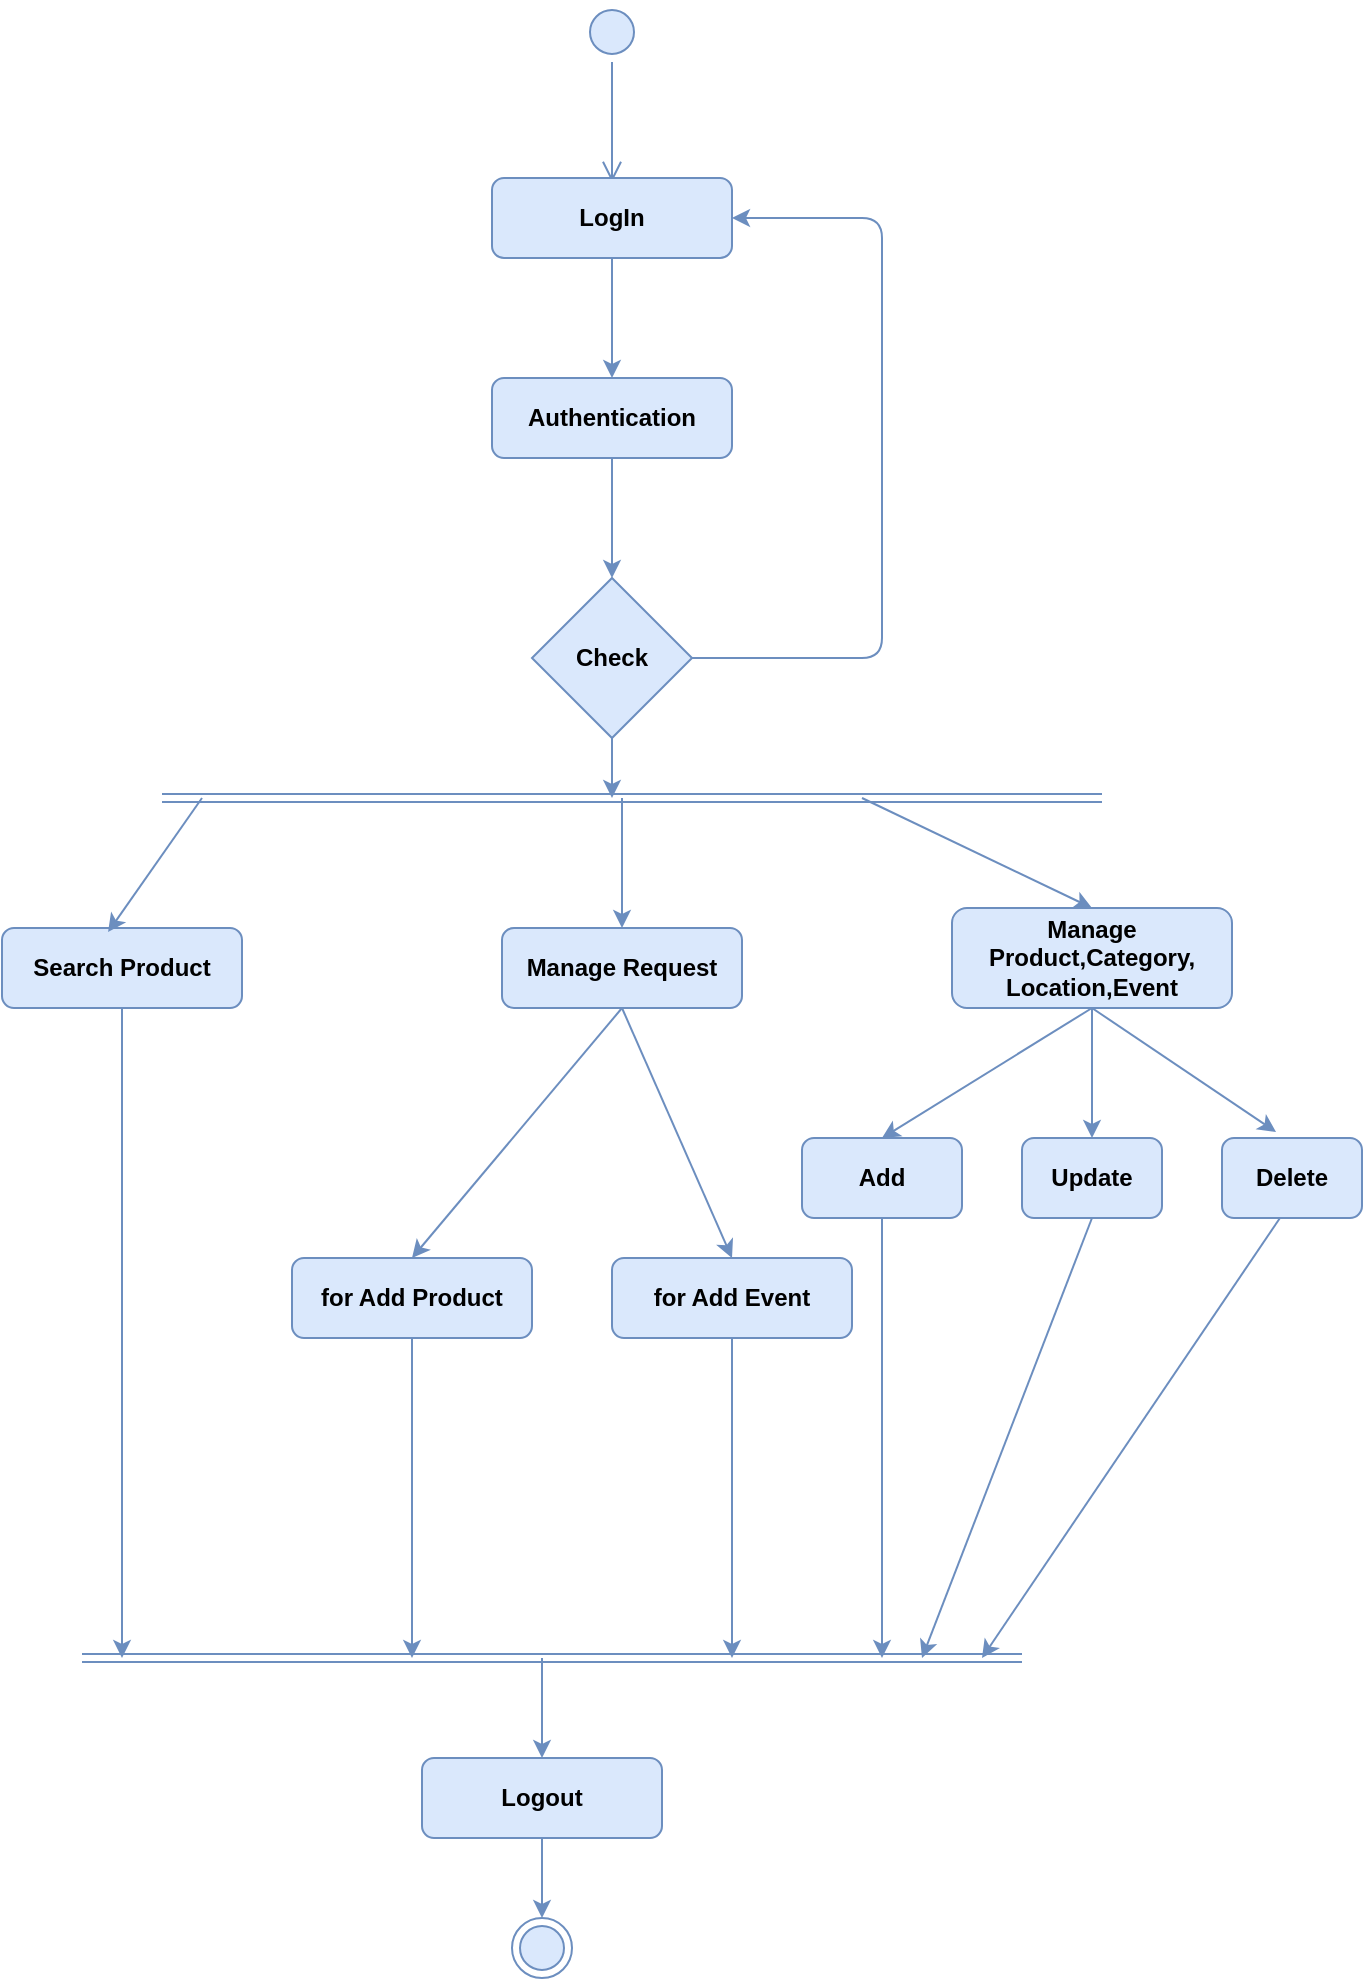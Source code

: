 <mxfile version="12.8.9" type="device"><diagram id="H0cWA8iWR0-ioPPoGrBo" name="Page-1"><mxGraphModel dx="868" dy="433" grid="1" gridSize="10" guides="1" tooltips="1" connect="1" arrows="1" fold="1" page="1" pageScale="1" pageWidth="850" pageHeight="1100" math="0" shadow="0"><root><mxCell id="0"/><mxCell id="1" parent="0"/><mxCell id="wK61VCC3LTlXgxE48MZ4-1" value="" style="ellipse;html=1;shape=startState;fillColor=#dae8fc;strokeColor=#6c8ebf;fontStyle=1" vertex="1" parent="1"><mxGeometry x="410" y="92" width="30" height="30" as="geometry"/></mxCell><mxCell id="wK61VCC3LTlXgxE48MZ4-2" value="" style="edgeStyle=orthogonalEdgeStyle;html=1;verticalAlign=bottom;endArrow=open;endSize=8;strokeColor=#6c8ebf;fillColor=#dae8fc;fontStyle=1" edge="1" parent="1" source="wK61VCC3LTlXgxE48MZ4-1"><mxGeometry relative="1" as="geometry"><mxPoint x="425" y="182" as="targetPoint"/></mxGeometry></mxCell><mxCell id="wK61VCC3LTlXgxE48MZ4-3" value="LogIn" style="rounded=1;whiteSpace=wrap;html=1;fillColor=#dae8fc;strokeColor=#6c8ebf;fontStyle=1" vertex="1" parent="1"><mxGeometry x="365" y="180" width="120" height="40" as="geometry"/></mxCell><mxCell id="wK61VCC3LTlXgxE48MZ4-4" value="" style="endArrow=classic;html=1;exitX=0.5;exitY=1;exitDx=0;exitDy=0;fillColor=#dae8fc;strokeColor=#6c8ebf;fontStyle=1" edge="1" parent="1" source="wK61VCC3LTlXgxE48MZ4-3"><mxGeometry width="50" height="50" relative="1" as="geometry"><mxPoint x="400" y="310" as="sourcePoint"/><mxPoint x="425" y="280" as="targetPoint"/></mxGeometry></mxCell><mxCell id="wK61VCC3LTlXgxE48MZ4-5" value="Authentication" style="rounded=1;whiteSpace=wrap;html=1;fillColor=#dae8fc;strokeColor=#6c8ebf;fontStyle=1" vertex="1" parent="1"><mxGeometry x="365" y="280" width="120" height="40" as="geometry"/></mxCell><mxCell id="wK61VCC3LTlXgxE48MZ4-6" value="Check" style="rhombus;whiteSpace=wrap;html=1;fillColor=#dae8fc;strokeColor=#6c8ebf;fontStyle=1" vertex="1" parent="1"><mxGeometry x="385" y="380" width="80" height="80" as="geometry"/></mxCell><mxCell id="wK61VCC3LTlXgxE48MZ4-7" value="" style="endArrow=classic;html=1;exitX=0.5;exitY=1;exitDx=0;exitDy=0;fillColor=#dae8fc;strokeColor=#6c8ebf;fontStyle=1" edge="1" parent="1" source="wK61VCC3LTlXgxE48MZ4-5" target="wK61VCC3LTlXgxE48MZ4-6"><mxGeometry width="50" height="50" relative="1" as="geometry"><mxPoint x="420" y="390" as="sourcePoint"/><mxPoint x="470" y="340" as="targetPoint"/></mxGeometry></mxCell><mxCell id="wK61VCC3LTlXgxE48MZ4-8" value="" style="shape=link;html=1;fillColor=#dae8fc;strokeColor=#6c8ebf;fontStyle=1" edge="1" parent="1"><mxGeometry width="50" height="50" relative="1" as="geometry"><mxPoint x="200" y="490" as="sourcePoint"/><mxPoint x="670" y="490" as="targetPoint"/></mxGeometry></mxCell><mxCell id="wK61VCC3LTlXgxE48MZ4-9" value="" style="endArrow=classic;html=1;exitX=0.5;exitY=1;exitDx=0;exitDy=0;fillColor=#dae8fc;strokeColor=#6c8ebf;fontStyle=1" edge="1" parent="1" source="wK61VCC3LTlXgxE48MZ4-6"><mxGeometry width="50" height="50" relative="1" as="geometry"><mxPoint x="350" y="450" as="sourcePoint"/><mxPoint x="425" y="490" as="targetPoint"/></mxGeometry></mxCell><mxCell id="wK61VCC3LTlXgxE48MZ4-10" value="" style="endArrow=classic;html=1;entryX=1;entryY=0.5;entryDx=0;entryDy=0;exitX=1;exitY=0.5;exitDx=0;exitDy=0;fillColor=#dae8fc;strokeColor=#6c8ebf;fontStyle=1" edge="1" parent="1" source="wK61VCC3LTlXgxE48MZ4-6" target="wK61VCC3LTlXgxE48MZ4-3"><mxGeometry width="50" height="50" relative="1" as="geometry"><mxPoint x="470" y="420" as="sourcePoint"/><mxPoint x="600" y="360" as="targetPoint"/><Array as="points"><mxPoint x="560" y="420"/><mxPoint x="560" y="200"/></Array></mxGeometry></mxCell><mxCell id="wK61VCC3LTlXgxE48MZ4-11" value="Search Product" style="rounded=1;whiteSpace=wrap;html=1;fillColor=#dae8fc;strokeColor=#6c8ebf;fontStyle=1" vertex="1" parent="1"><mxGeometry x="120" y="555" width="120" height="40" as="geometry"/></mxCell><mxCell id="wK61VCC3LTlXgxE48MZ4-15" value="" style="endArrow=classic;html=1;exitX=0.5;exitY=1;exitDx=0;exitDy=0;fillColor=#dae8fc;strokeColor=#6c8ebf;fontStyle=1" edge="1" parent="1" source="wK61VCC3LTlXgxE48MZ4-11"><mxGeometry width="50" height="50" relative="1" as="geometry"><mxPoint x="160" y="630" as="sourcePoint"/><mxPoint x="180" y="920" as="targetPoint"/></mxGeometry></mxCell><mxCell id="wK61VCC3LTlXgxE48MZ4-18" value="" style="endArrow=classic;html=1;entryX=0.442;entryY=0.05;entryDx=0;entryDy=0;entryPerimeter=0;fillColor=#dae8fc;strokeColor=#6c8ebf;fontStyle=1" edge="1" parent="1" target="wK61VCC3LTlXgxE48MZ4-11"><mxGeometry width="50" height="50" relative="1" as="geometry"><mxPoint x="220" y="490" as="sourcePoint"/><mxPoint x="180" y="546" as="targetPoint"/></mxGeometry></mxCell><mxCell id="wK61VCC3LTlXgxE48MZ4-19" value="Manage Request" style="rounded=1;whiteSpace=wrap;html=1;fillColor=#dae8fc;strokeColor=#6c8ebf;fontStyle=1" vertex="1" parent="1"><mxGeometry x="370" y="555" width="120" height="40" as="geometry"/></mxCell><mxCell id="wK61VCC3LTlXgxE48MZ4-20" value="for Add Product" style="rounded=1;whiteSpace=wrap;html=1;fillColor=#dae8fc;strokeColor=#6c8ebf;fontStyle=1" vertex="1" parent="1"><mxGeometry x="265" y="720" width="120" height="40" as="geometry"/></mxCell><mxCell id="wK61VCC3LTlXgxE48MZ4-21" value="for Add Event" style="rounded=1;whiteSpace=wrap;html=1;fillColor=#dae8fc;strokeColor=#6c8ebf;fontStyle=1" vertex="1" parent="1"><mxGeometry x="425" y="720" width="120" height="40" as="geometry"/></mxCell><mxCell id="wK61VCC3LTlXgxE48MZ4-22" value="" style="endArrow=classic;html=1;entryX=0.5;entryY=0;entryDx=0;entryDy=0;fillColor=#dae8fc;strokeColor=#6c8ebf;fontStyle=1" edge="1" parent="1" target="wK61VCC3LTlXgxE48MZ4-19"><mxGeometry width="50" height="50" relative="1" as="geometry"><mxPoint x="430" y="490" as="sourcePoint"/><mxPoint x="570" y="530" as="targetPoint"/></mxGeometry></mxCell><mxCell id="wK61VCC3LTlXgxE48MZ4-23" value="" style="endArrow=classic;html=1;entryX=0.5;entryY=0;entryDx=0;entryDy=0;fillColor=#dae8fc;strokeColor=#6c8ebf;fontStyle=1;exitX=0.5;exitY=1;exitDx=0;exitDy=0;" edge="1" parent="1" source="wK61VCC3LTlXgxE48MZ4-19" target="wK61VCC3LTlXgxE48MZ4-20"><mxGeometry width="50" height="50" relative="1" as="geometry"><mxPoint x="430" y="600" as="sourcePoint"/><mxPoint x="420" y="600" as="targetPoint"/></mxGeometry></mxCell><mxCell id="wK61VCC3LTlXgxE48MZ4-24" value="" style="endArrow=classic;html=1;entryX=0.5;entryY=0;entryDx=0;entryDy=0;fillColor=#dae8fc;strokeColor=#6c8ebf;fontStyle=1;exitX=0.5;exitY=1;exitDx=0;exitDy=0;" edge="1" parent="1" target="wK61VCC3LTlXgxE48MZ4-21" source="wK61VCC3LTlXgxE48MZ4-19"><mxGeometry width="50" height="50" relative="1" as="geometry"><mxPoint x="360" y="590" as="sourcePoint"/><mxPoint x="460" y="600" as="targetPoint"/></mxGeometry></mxCell><mxCell id="wK61VCC3LTlXgxE48MZ4-25" value="Manage Product,Category,&lt;br&gt;Location,Event" style="rounded=1;whiteSpace=wrap;html=1;fillColor=#dae8fc;strokeColor=#6c8ebf;fontStyle=1" vertex="1" parent="1"><mxGeometry x="595" y="545" width="140" height="50" as="geometry"/></mxCell><mxCell id="wK61VCC3LTlXgxE48MZ4-26" value="" style="endArrow=classic;html=1;entryX=0.5;entryY=0;entryDx=0;entryDy=0;fillColor=#dae8fc;strokeColor=#6c8ebf;fontStyle=1" edge="1" parent="1" target="wK61VCC3LTlXgxE48MZ4-25"><mxGeometry width="50" height="50" relative="1" as="geometry"><mxPoint x="550" y="490" as="sourcePoint"/><mxPoint x="590" y="510" as="targetPoint"/></mxGeometry></mxCell><mxCell id="wK61VCC3LTlXgxE48MZ4-27" value="Add" style="rounded=1;whiteSpace=wrap;html=1;fillColor=#dae8fc;strokeColor=#6c8ebf;fontStyle=1" vertex="1" parent="1"><mxGeometry x="520" y="660" width="80" height="40" as="geometry"/></mxCell><mxCell id="wK61VCC3LTlXgxE48MZ4-28" value="" style="endArrow=classic;html=1;exitX=0.5;exitY=1;exitDx=0;exitDy=0;entryX=0.5;entryY=0;entryDx=0;entryDy=0;fillColor=#dae8fc;strokeColor=#6c8ebf;fontStyle=1" edge="1" parent="1" source="wK61VCC3LTlXgxE48MZ4-25" target="wK61VCC3LTlXgxE48MZ4-27"><mxGeometry width="50" height="50" relative="1" as="geometry"><mxPoint x="620" y="660" as="sourcePoint"/><mxPoint x="670" y="610" as="targetPoint"/></mxGeometry></mxCell><mxCell id="wK61VCC3LTlXgxE48MZ4-29" value="" style="shape=link;html=1;fillColor=#dae8fc;strokeColor=#6c8ebf;fontStyle=1" edge="1" parent="1"><mxGeometry width="50" height="50" relative="1" as="geometry"><mxPoint x="160" y="920" as="sourcePoint"/><mxPoint x="630" y="920" as="targetPoint"/></mxGeometry></mxCell><mxCell id="wK61VCC3LTlXgxE48MZ4-32" value="" style="endArrow=classic;html=1;exitX=0.5;exitY=1;exitDx=0;exitDy=0;fillColor=#dae8fc;strokeColor=#6c8ebf;fontStyle=1" edge="1" parent="1" source="wK61VCC3LTlXgxE48MZ4-21"><mxGeometry width="50" height="50" relative="1" as="geometry"><mxPoint x="360" y="820" as="sourcePoint"/><mxPoint x="485" y="920" as="targetPoint"/></mxGeometry></mxCell><mxCell id="wK61VCC3LTlXgxE48MZ4-33" value="" style="endArrow=classic;html=1;exitX=0.5;exitY=1;exitDx=0;exitDy=0;fillColor=#dae8fc;strokeColor=#6c8ebf;fontStyle=1" edge="1" parent="1" source="wK61VCC3LTlXgxE48MZ4-27"><mxGeometry width="50" height="50" relative="1" as="geometry"><mxPoint x="570" y="760" as="sourcePoint"/><mxPoint x="560" y="920" as="targetPoint"/></mxGeometry></mxCell><mxCell id="wK61VCC3LTlXgxE48MZ4-34" value="" style="endArrow=classic;html=1;exitX=0.5;exitY=1;exitDx=0;exitDy=0;fillColor=#dae8fc;strokeColor=#6c8ebf;fontStyle=1" edge="1" parent="1" source="wK61VCC3LTlXgxE48MZ4-20"><mxGeometry width="50" height="50" relative="1" as="geometry"><mxPoint x="360" y="840" as="sourcePoint"/><mxPoint x="325" y="920" as="targetPoint"/></mxGeometry></mxCell><mxCell id="wK61VCC3LTlXgxE48MZ4-35" value="" style="ellipse;html=1;shape=endState;fillColor=#dae8fc;strokeColor=#6c8ebf;fontStyle=1" vertex="1" parent="1"><mxGeometry x="375" y="1050" width="30" height="30" as="geometry"/></mxCell><mxCell id="wK61VCC3LTlXgxE48MZ4-36" value="Logout" style="rounded=1;whiteSpace=wrap;html=1;fillColor=#dae8fc;strokeColor=#6c8ebf;fontStyle=1" vertex="1" parent="1"><mxGeometry x="330" y="970" width="120" height="40" as="geometry"/></mxCell><mxCell id="wK61VCC3LTlXgxE48MZ4-37" value="" style="endArrow=classic;html=1;entryX=0.5;entryY=0;entryDx=0;entryDy=0;fillColor=#dae8fc;strokeColor=#6c8ebf;fontStyle=1" edge="1" parent="1" target="wK61VCC3LTlXgxE48MZ4-36"><mxGeometry width="50" height="50" relative="1" as="geometry"><mxPoint x="390" y="920" as="sourcePoint"/><mxPoint x="400" y="940" as="targetPoint"/></mxGeometry></mxCell><mxCell id="wK61VCC3LTlXgxE48MZ4-38" value="" style="endArrow=classic;html=1;exitX=0.5;exitY=1;exitDx=0;exitDy=0;entryX=0.5;entryY=0;entryDx=0;entryDy=0;fillColor=#dae8fc;strokeColor=#6c8ebf;fontStyle=1" edge="1" parent="1" source="wK61VCC3LTlXgxE48MZ4-36" target="wK61VCC3LTlXgxE48MZ4-35"><mxGeometry width="50" height="50" relative="1" as="geometry"><mxPoint x="410" y="1070" as="sourcePoint"/><mxPoint x="460" y="1020" as="targetPoint"/></mxGeometry></mxCell><mxCell id="wK61VCC3LTlXgxE48MZ4-39" value="Update" style="rounded=1;whiteSpace=wrap;html=1;fillColor=#dae8fc;strokeColor=#6c8ebf;fontStyle=1" vertex="1" parent="1"><mxGeometry x="630" y="660" width="70" height="40" as="geometry"/></mxCell><mxCell id="wK61VCC3LTlXgxE48MZ4-40" value="Delete" style="rounded=1;whiteSpace=wrap;html=1;fillColor=#dae8fc;strokeColor=#6c8ebf;fontStyle=1" vertex="1" parent="1"><mxGeometry x="730" y="660" width="70" height="40" as="geometry"/></mxCell><mxCell id="wK61VCC3LTlXgxE48MZ4-42" value="" style="endArrow=classic;html=1;exitX=0.5;exitY=1;exitDx=0;exitDy=0;entryX=0.5;entryY=0;entryDx=0;entryDy=0;fillColor=#dae8fc;strokeColor=#6c8ebf;fontStyle=1" edge="1" parent="1" source="wK61VCC3LTlXgxE48MZ4-25" target="wK61VCC3LTlXgxE48MZ4-39"><mxGeometry width="50" height="50" relative="1" as="geometry"><mxPoint x="670" y="640" as="sourcePoint"/><mxPoint x="720" y="590" as="targetPoint"/></mxGeometry></mxCell><mxCell id="wK61VCC3LTlXgxE48MZ4-43" value="" style="endArrow=classic;html=1;exitX=0.5;exitY=1;exitDx=0;exitDy=0;entryX=0.386;entryY=-0.075;entryDx=0;entryDy=0;entryPerimeter=0;fillColor=#dae8fc;strokeColor=#6c8ebf;fontStyle=1" edge="1" parent="1" source="wK61VCC3LTlXgxE48MZ4-25" target="wK61VCC3LTlXgxE48MZ4-40"><mxGeometry width="50" height="50" relative="1" as="geometry"><mxPoint x="680" y="650" as="sourcePoint"/><mxPoint x="730" y="600" as="targetPoint"/></mxGeometry></mxCell><mxCell id="wK61VCC3LTlXgxE48MZ4-44" value="" style="endArrow=classic;html=1;exitX=0.5;exitY=1;exitDx=0;exitDy=0;fillColor=#dae8fc;strokeColor=#6c8ebf;" edge="1" parent="1" source="wK61VCC3LTlXgxE48MZ4-39"><mxGeometry width="50" height="50" relative="1" as="geometry"><mxPoint x="680" y="850" as="sourcePoint"/><mxPoint x="580" y="920" as="targetPoint"/></mxGeometry></mxCell><mxCell id="wK61VCC3LTlXgxE48MZ4-45" value="" style="endArrow=classic;html=1;exitX=0.414;exitY=1;exitDx=0;exitDy=0;exitPerimeter=0;fillColor=#dae8fc;strokeColor=#6c8ebf;" edge="1" parent="1" source="wK61VCC3LTlXgxE48MZ4-40"><mxGeometry width="50" height="50" relative="1" as="geometry"><mxPoint x="760" y="800" as="sourcePoint"/><mxPoint x="610" y="920" as="targetPoint"/></mxGeometry></mxCell></root></mxGraphModel></diagram></mxfile>
